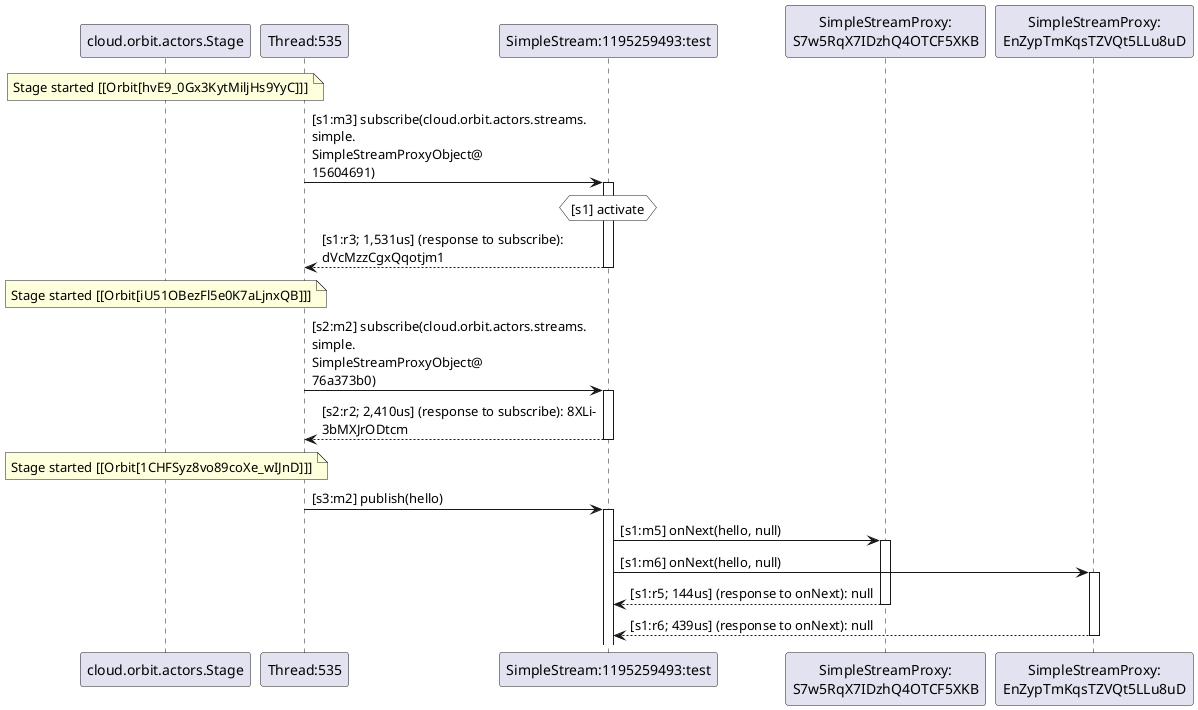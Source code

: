 @startuml
note over "cloud.orbit.actors.Stage": Stage started [[Orbit[hvE9_0Gx3KytMiljHs9YyC]]]
"Thread:535" -> "SimpleStream:1195259493:test" : [s1:m3] subscribe(cloud.orbit.actors.streams.\nsimple.\nSimpleStreamProxyObject@\n15604691)
activate "SimpleStream:1195259493:test"
hnote over "SimpleStream:1195259493:test" #white : [s1] activate
"SimpleStream:1195259493:test" --> "Thread:535" : [s1:r3; 1,531us] (response to subscribe): \ndVcMzzCgxQqotjm1
deactivate "SimpleStream:1195259493:test"
note over "cloud.orbit.actors.Stage": Stage started [[Orbit[iU51OBezFl5e0K7aLjnxQB]]]
"Thread:535" -> "SimpleStream:1195259493:test" : [s2:m2] subscribe(cloud.orbit.actors.streams.\nsimple.\nSimpleStreamProxyObject@\n76a373b0)
activate "SimpleStream:1195259493:test"
"SimpleStream:1195259493:test" --> "Thread:535" : [s2:r2; 2,410us] (response to subscribe): 8XLi-\n3bMXJrODtcm
deactivate "SimpleStream:1195259493:test"
note over "cloud.orbit.actors.Stage": Stage started [[Orbit[1CHFSyz8vo89coXe_wIJnD]]]
"Thread:535" -> "SimpleStream:1195259493:test" : [s3:m2] publish(hello)
activate "SimpleStream:1195259493:test"
"SimpleStream:1195259493:test" -> "SimpleStreamProxy:\nS7w5RqX7IDzhQ4OTCF5XKB" : [s1:m5] onNext(hello, null)
activate "SimpleStreamProxy:\nS7w5RqX7IDzhQ4OTCF5XKB"
"SimpleStream:1195259493:test" -> "SimpleStreamProxy:\nEnZypTmKqsTZVQt5LLu8uD" : [s1:m6] onNext(hello, null)
activate "SimpleStreamProxy:\nEnZypTmKqsTZVQt5LLu8uD"
"SimpleStreamProxy:\nS7w5RqX7IDzhQ4OTCF5XKB" --> "SimpleStream:1195259493:test" : [s1:r5; 144us] (response to onNext): null
deactivate "SimpleStreamProxy:\nS7w5RqX7IDzhQ4OTCF5XKB"
"SimpleStreamProxy:\nEnZypTmKqsTZVQt5LLu8uD" --> "SimpleStream:1195259493:test" : [s1:r6; 439us] (response to onNext): null
deactivate "SimpleStreamProxy:\nEnZypTmKqsTZVQt5LLu8uD"
@enduml
